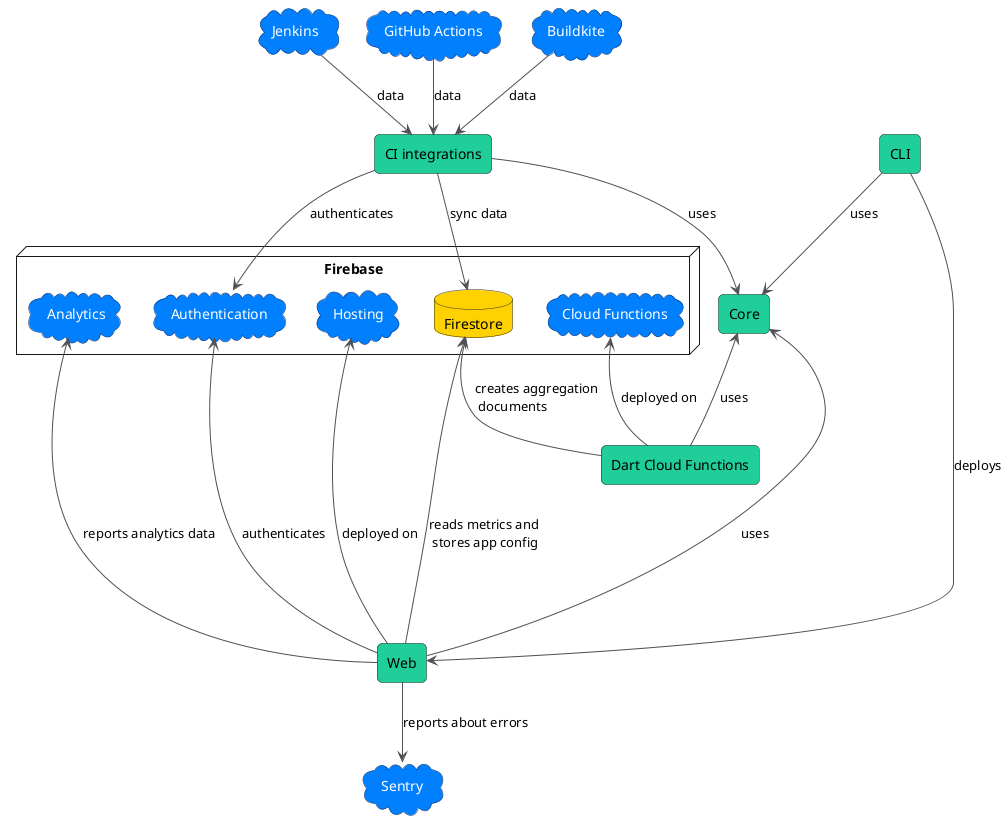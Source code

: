 @startuml metrics_concept_map

skinparam DefaultTextAlignment left

skinparam database {
    borderColor #292618
    backgroundColor #fed100
}

skinparam cloud {
    borderColor #002366
    backgroundColor #007FFF
    fontColor white
}

skinparam rectangle {
    borderColor #182b27
    backgroundColor #20ce9a
    roundCorner 10
}

skinparam ArrowColor #4f4f56

cloud Jenkins
cloud "GitHub Actions" as GA
cloud Buildkite

rectangle "CI integrations" as CI
rectangle "Dart Cloud Functions" as DartCloudFunctions

together {
    node Firebase {
        cloud Hosting
        database Firestore
        cloud Authentication
        cloud "Cloud Functions" as CloudFunctions
        cloud Analytics
    }

    rectangle Core
}
rectangle Web
rectangle "CLI"

cloud Sentry

Jenkins -[hidden]right-> GA
GA -[hidden]right-> Buildkite

Core -[hidden]left-> Analytics  

Jenkins -down-> CI : data
GA -down-> CI : data
Buildkite -down-> CI : data

CI -down-> Firestore : sync data
CI -down-> Authentication : authenticates
CI -[hidden]down-> Hosting

Hosting -[hidden]right-> Authentication
Authentication -[hidden]right-> Firestore

Web --up--> Firestore : reads metrics and \l stores app config
Web --up--> Authentication : authenticates
Web --up--> Hosting : deployed on
Web --up--> Analytics : reports analytics data
Web -down-> Sentry : reports about errors

DartCloudFunctions -up-> CloudFunctions : deployed on
DartCloudFunctions -[hidden]-> Core : uses
DartCloudFunctions -up-> Firestore : creates aggregation \l documents

CLI --> Web : deploys
CLI --> Core : uses

DartCloudFunctions -down-> Core : uses
Web --right--> Core : uses
CI --right--> Core  : uses

@enduml
